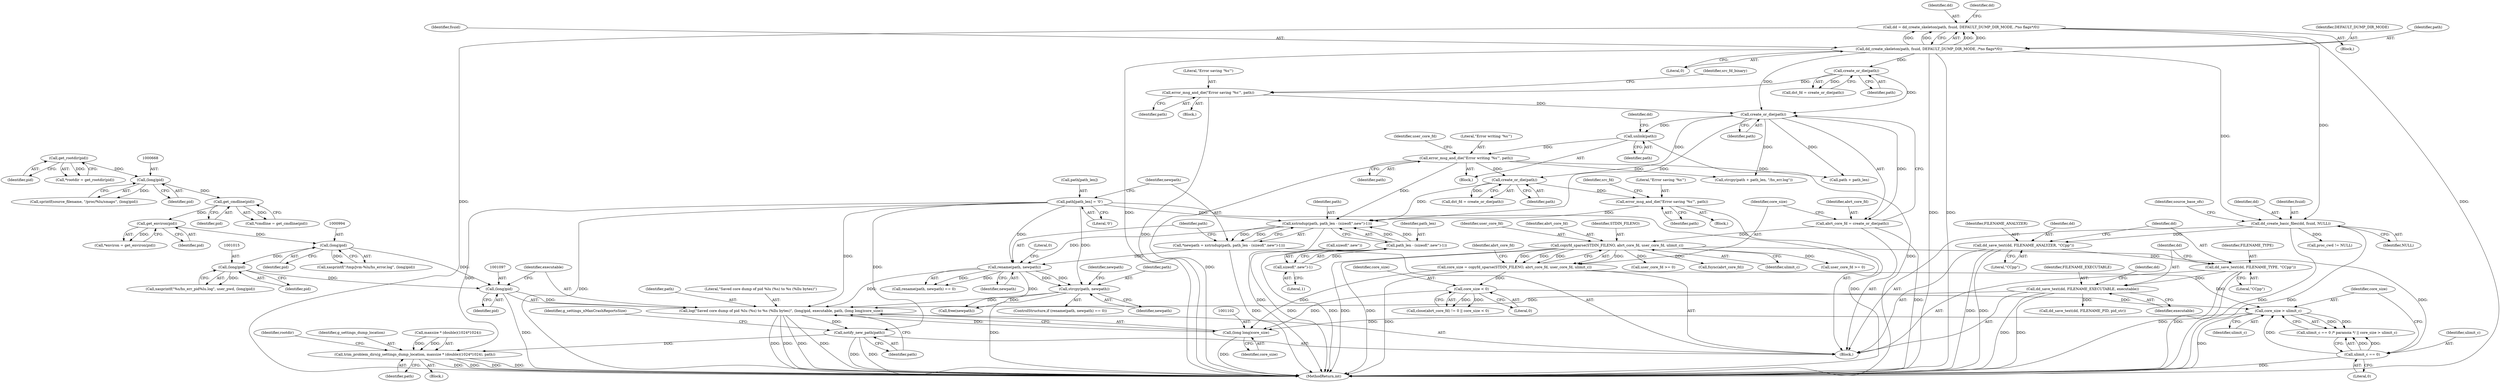 digraph "0_abrt_8939398b82006ba1fec4ed491339fc075f43fc7c_1@pointer" {
"1001094" [label="(Call,log(\"Saved core dump of pid %lu (%s) to %s (%llu bytes)\", (long)pid, executable, path, (long long)core_size))"];
"1001096" [label="(Call,(long)pid)"];
"1001014" [label="(Call,(long)pid)"];
"1000993" [label="(Call,(long)pid)"];
"1000848" [label="(Call,get_environ(pid))"];
"1000841" [label="(Call,get_cmdline(pid))"];
"1000667" [label="(Call,(long)pid)"];
"1000654" [label="(Call,get_rootdir(pid))"];
"1000791" [label="(Call,dd_save_text(dd, FILENAME_EXECUTABLE, executable))"];
"1000787" [label="(Call,dd_save_text(dd, FILENAME_TYPE, \"CCpp\"))"];
"1000783" [label="(Call,dd_save_text(dd, FILENAME_ANALYZER, \"CCpp\"))"];
"1000656" [label="(Call,dd_create_basic_files(dd, fsuid, NULL))"];
"1000641" [label="(Call,dd = dd_create_skeleton(path, fsuid, DEFAULT_DUMP_DIR_MODE, /*no flags*/0))"];
"1000643" [label="(Call,dd_create_skeleton(path, fsuid, DEFAULT_DUMP_DIR_MODE, /*no flags*/0))"];
"1001085" [label="(Call,rename(path, newpath))"];
"1001067" [label="(Call,path[path_len] = '\0')"];
"1001075" [label="(Call,xstrndup(path, path_len - (sizeof(\".new\")-1)))"];
"1000918" [label="(Call,create_or_die(path))"];
"1000884" [label="(Call,create_or_die(path))"];
"1000910" [label="(Call,error_msg_and_die(\"Error saving '%s'\", path))"];
"1001037" [label="(Call,create_or_die(path))"];
"1000956" [label="(Call,error_msg_and_die(\"Error writing '%s'\", path))"];
"1000943" [label="(Call,unlink(path))"];
"1001058" [label="(Call,error_msg_and_die(\"Error saving '%s'\", path))"];
"1001077" [label="(Call,path_len - (sizeof(\".new\")-1))"];
"1001079" [label="(Call,sizeof(\".new\")-1)"];
"1001073" [label="(Call,*newpath = xstrndup(path, path_len - (sizeof(\".new\")-1)))"];
"1001089" [label="(Call,strcpy(path, newpath))"];
"1001101" [label="(Call,(long long)core_size)"];
"1000978" [label="(Call,core_size > ulimit_c)"];
"1000939" [label="(Call,core_size < 0)"];
"1000921" [label="(Call,core_size = copyfd_sparse(STDIN_FILENO, abrt_core_fd, user_core_fd, ulimit_c))"];
"1000923" [label="(Call,copyfd_sparse(STDIN_FILENO, abrt_core_fd, user_core_fd, ulimit_c))"];
"1000916" [label="(Call,abrt_core_fd = create_or_die(path))"];
"1000975" [label="(Call,ulimit_c == 0)"];
"1001104" [label="(Call,notify_new_path(path))"];
"1001122" [label="(Call,trim_problem_dirs(g_settings_dump_location, maxsize * (double)(1024*1024), path))"];
"1001135" [label="(Call,proc_cwd != NULL)"];
"1000884" [label="(Call,create_or_die(path))"];
"1000948" [label="(Call,user_core_fd >= 0)"];
"1001092" [label="(Call,free(newpath))"];
"1001058" [label="(Call,error_msg_and_die(\"Error saving '%s'\", path))"];
"1000978" [label="(Call,core_size > ulimit_c)"];
"1000846" [label="(Call,*environ = get_environ(pid))"];
"1000980" [label="(Identifier,ulimit_c)"];
"1000842" [label="(Identifier,pid)"];
"1000641" [label="(Call,dd = dd_create_skeleton(path, fsuid, DEFAULT_DUMP_DIR_MODE, /*no flags*/0))"];
"1000658" [label="(Identifier,fsuid)"];
"1001228" [label="(MethodReturn,int)"];
"1001103" [label="(Identifier,core_size)"];
"1000650" [label="(Block,)"];
"1000995" [label="(Identifier,pid)"];
"1000150" [label="(Block,)"];
"1001098" [label="(Identifier,pid)"];
"1001071" [label="(Literal,'\0')"];
"1000882" [label="(Call,dst_fd = create_or_die(path))"];
"1001083" [label="(ControlStructure,if (rename(path, newpath) == 0))"];
"1000975" [label="(Call,ulimit_c == 0)"];
"1000795" [label="(Call,dd_save_text(dd, FILENAME_PID, pid_str))"];
"1000976" [label="(Identifier,ulimit_c)"];
"1001099" [label="(Identifier,executable)"];
"1000962" [label="(Identifier,user_core_fd)"];
"1000645" [label="(Identifier,fsuid)"];
"1000940" [label="(Identifier,core_size)"];
"1001091" [label="(Identifier,newpath)"];
"1001088" [label="(Literal,0)"];
"1000917" [label="(Identifier,abrt_core_fd)"];
"1001073" [label="(Call,*newpath = xstrndup(path, path_len - (sizeof(\".new\")-1)))"];
"1001087" [label="(Identifier,newpath)"];
"1001131" [label="(Identifier,path)"];
"1000922" [label="(Identifier,core_size)"];
"1000956" [label="(Call,error_msg_and_die(\"Error writing '%s'\", path))"];
"1001076" [label="(Identifier,path)"];
"1000931" [label="(Call,fsync(abrt_core_fd))"];
"1001055" [label="(Block,)"];
"1000642" [label="(Identifier,dd)"];
"1001078" [label="(Identifier,path_len)"];
"1000783" [label="(Call,dd_save_text(dd, FILENAME_ANALYZER, \"CCpp\"))"];
"1000656" [label="(Call,dd_create_basic_files(dd, fsuid, NULL))"];
"1001074" [label="(Identifier,newpath)"];
"1001059" [label="(Literal,\"Error saving '%s'\")"];
"1001096" [label="(Call,(long)pid)"];
"1000789" [label="(Identifier,FILENAME_TYPE)"];
"1001133" [label="(Identifier,rootdir)"];
"1000655" [label="(Identifier,pid)"];
"1001100" [label="(Identifier,path)"];
"1001077" [label="(Call,path_len - (sizeof(\".new\")-1))"];
"1000649" [label="(Identifier,dd)"];
"1000961" [label="(Call,user_core_fd >= 0)"];
"1001011" [label="(Call,xasprintf(\"%s/hs_err_pid%lu.log\", user_pwd, (long)pid))"];
"1001067" [label="(Call,path[path_len] = '\0')"];
"1000914" [label="(Identifier,src_fd_binary)"];
"1000918" [label="(Call,create_or_die(path))"];
"1000926" [label="(Identifier,user_core_fd)"];
"1000667" [label="(Call,(long)pid)"];
"1000652" [label="(Call,*rootdir = get_rootdir(pid))"];
"1000646" [label="(Identifier,DEFAULT_DUMP_DIR_MODE)"];
"1001090" [label="(Identifier,path)"];
"1000934" [label="(Call,close(abrt_core_fd) != 0 || core_size < 0)"];
"1001038" [label="(Identifier,path)"];
"1000941" [label="(Literal,0)"];
"1000659" [label="(Identifier,NULL)"];
"1000839" [label="(Call,*cmdline = get_cmdline(pid))"];
"1000787" [label="(Call,dd_save_text(dd, FILENAME_TYPE, \"CCpp\"))"];
"1000664" [label="(Call,sprintf(source_filename, \"/proc/%lu/smaps\", (long)pid))"];
"1001089" [label="(Call,strcpy(path, newpath))"];
"1000921" [label="(Call,core_size = copyfd_sparse(STDIN_FILENO, abrt_core_fd, user_core_fd, ulimit_c))"];
"1001062" [label="(Identifier,src_fd)"];
"1001094" [label="(Call,log(\"Saved core dump of pid %lu (%s) to %s (%llu bytes)\", (long)pid, executable, path, (long long)core_size))"];
"1000669" [label="(Identifier,pid)"];
"1000939" [label="(Call,core_size < 0)"];
"1001108" [label="(Identifier,g_settings_nMaxCrashReportsSize)"];
"1001084" [label="(Call,rename(path, newpath) == 0)"];
"1001122" [label="(Call,trim_problem_dirs(g_settings_dump_location, maxsize * (double)(1024*1024), path))"];
"1000979" [label="(Identifier,core_size)"];
"1000957" [label="(Literal,\"Error writing '%s'\")"];
"1001082" [label="(Literal,1)"];
"1000786" [label="(Literal,\"CCpp\")"];
"1001079" [label="(Call,sizeof(\".new\")-1)"];
"1001085" [label="(Call,rename(path, newpath))"];
"1001080" [label="(Call,sizeof(\".new\"))"];
"1000943" [label="(Call,unlink(path))"];
"1000925" [label="(Identifier,abrt_core_fd)"];
"1000791" [label="(Call,dd_save_text(dd, FILENAME_EXECUTABLE, executable))"];
"1000927" [label="(Identifier,ulimit_c)"];
"1001086" [label="(Identifier,path)"];
"1001093" [label="(Identifier,newpath)"];
"1000849" [label="(Identifier,pid)"];
"1000663" [label="(Identifier,source_base_ofs)"];
"1000958" [label="(Identifier,path)"];
"1000919" [label="(Identifier,path)"];
"1000793" [label="(Identifier,FILENAME_EXECUTABLE)"];
"1000944" [label="(Identifier,path)"];
"1001101" [label="(Call,(long long)core_size)"];
"1000654" [label="(Call,get_rootdir(pid))"];
"1000841" [label="(Call,get_cmdline(pid))"];
"1001105" [label="(Identifier,path)"];
"1001029" [label="(Call,strcpy(path + path_len, \"/hs_err.log\"))"];
"1000924" [label="(Identifier,STDIN_FILENO)"];
"1001110" [label="(Block,)"];
"1000911" [label="(Literal,\"Error saving '%s'\")"];
"1000991" [label="(Call,xasprintf(\"/tmp/jvm-%lu/hs_error.log\", (long)pid))"];
"1000916" [label="(Call,abrt_core_fd = create_or_die(path))"];
"1000657" [label="(Identifier,dd)"];
"1000977" [label="(Literal,0)"];
"1000932" [label="(Identifier,abrt_core_fd)"];
"1000790" [label="(Literal,\"CCpp\")"];
"1000784" [label="(Identifier,dd)"];
"1000647" [label="(Literal,0)"];
"1001037" [label="(Call,create_or_die(path))"];
"1001123" [label="(Identifier,g_settings_dump_location)"];
"1000796" [label="(Identifier,dd)"];
"1000644" [label="(Identifier,path)"];
"1001104" [label="(Call,notify_new_path(path))"];
"1001014" [label="(Call,(long)pid)"];
"1000885" [label="(Identifier,path)"];
"1000910" [label="(Call,error_msg_and_die(\"Error saving '%s'\", path))"];
"1000993" [label="(Call,(long)pid)"];
"1001030" [label="(Call,path + path_len)"];
"1000974" [label="(Call,ulimit_c == 0 /* paranoia */ || core_size > ulimit_c)"];
"1000912" [label="(Identifier,path)"];
"1000643" [label="(Call,dd_create_skeleton(path, fsuid, DEFAULT_DUMP_DIR_MODE, /*no flags*/0))"];
"1001068" [label="(Call,path[path_len])"];
"1000794" [label="(Identifier,executable)"];
"1001035" [label="(Call,dst_fd = create_or_die(path))"];
"1001095" [label="(Literal,\"Saved core dump of pid %lu (%s) to %s (%llu bytes)\")"];
"1000792" [label="(Identifier,dd)"];
"1000785" [label="(Identifier,FILENAME_ANALYZER)"];
"1001075" [label="(Call,xstrndup(path, path_len - (sizeof(\".new\")-1)))"];
"1000946" [label="(Identifier,dd)"];
"1000907" [label="(Block,)"];
"1001016" [label="(Identifier,pid)"];
"1000788" [label="(Identifier,dd)"];
"1001124" [label="(Call,maxsize * (double)(1024*1024))"];
"1000848" [label="(Call,get_environ(pid))"];
"1000923" [label="(Call,copyfd_sparse(STDIN_FILENO, abrt_core_fd, user_core_fd, ulimit_c))"];
"1000942" [label="(Block,)"];
"1001060" [label="(Identifier,path)"];
"1001094" -> "1000650"  [label="AST: "];
"1001094" -> "1001101"  [label="CFG: "];
"1001095" -> "1001094"  [label="AST: "];
"1001096" -> "1001094"  [label="AST: "];
"1001099" -> "1001094"  [label="AST: "];
"1001100" -> "1001094"  [label="AST: "];
"1001101" -> "1001094"  [label="AST: "];
"1001105" -> "1001094"  [label="CFG: "];
"1001094" -> "1001228"  [label="DDG: "];
"1001094" -> "1001228"  [label="DDG: "];
"1001094" -> "1001228"  [label="DDG: "];
"1001094" -> "1001228"  [label="DDG: "];
"1001096" -> "1001094"  [label="DDG: "];
"1000791" -> "1001094"  [label="DDG: "];
"1001085" -> "1001094"  [label="DDG: "];
"1001067" -> "1001094"  [label="DDG: "];
"1001089" -> "1001094"  [label="DDG: "];
"1001101" -> "1001094"  [label="DDG: "];
"1001094" -> "1001104"  [label="DDG: "];
"1001096" -> "1001098"  [label="CFG: "];
"1001097" -> "1001096"  [label="AST: "];
"1001098" -> "1001096"  [label="AST: "];
"1001099" -> "1001096"  [label="CFG: "];
"1001096" -> "1001228"  [label="DDG: "];
"1001014" -> "1001096"  [label="DDG: "];
"1000993" -> "1001096"  [label="DDG: "];
"1001014" -> "1001011"  [label="AST: "];
"1001014" -> "1001016"  [label="CFG: "];
"1001015" -> "1001014"  [label="AST: "];
"1001016" -> "1001014"  [label="AST: "];
"1001011" -> "1001014"  [label="CFG: "];
"1001014" -> "1001011"  [label="DDG: "];
"1000993" -> "1001014"  [label="DDG: "];
"1000993" -> "1000991"  [label="AST: "];
"1000993" -> "1000995"  [label="CFG: "];
"1000994" -> "1000993"  [label="AST: "];
"1000995" -> "1000993"  [label="AST: "];
"1000991" -> "1000993"  [label="CFG: "];
"1000993" -> "1000991"  [label="DDG: "];
"1000848" -> "1000993"  [label="DDG: "];
"1000848" -> "1000846"  [label="AST: "];
"1000848" -> "1000849"  [label="CFG: "];
"1000849" -> "1000848"  [label="AST: "];
"1000846" -> "1000848"  [label="CFG: "];
"1000848" -> "1000846"  [label="DDG: "];
"1000841" -> "1000848"  [label="DDG: "];
"1000841" -> "1000839"  [label="AST: "];
"1000841" -> "1000842"  [label="CFG: "];
"1000842" -> "1000841"  [label="AST: "];
"1000839" -> "1000841"  [label="CFG: "];
"1000841" -> "1000839"  [label="DDG: "];
"1000667" -> "1000841"  [label="DDG: "];
"1000667" -> "1000664"  [label="AST: "];
"1000667" -> "1000669"  [label="CFG: "];
"1000668" -> "1000667"  [label="AST: "];
"1000669" -> "1000667"  [label="AST: "];
"1000664" -> "1000667"  [label="CFG: "];
"1000667" -> "1000664"  [label="DDG: "];
"1000654" -> "1000667"  [label="DDG: "];
"1000654" -> "1000652"  [label="AST: "];
"1000654" -> "1000655"  [label="CFG: "];
"1000655" -> "1000654"  [label="AST: "];
"1000652" -> "1000654"  [label="CFG: "];
"1000654" -> "1000652"  [label="DDG: "];
"1000791" -> "1000650"  [label="AST: "];
"1000791" -> "1000794"  [label="CFG: "];
"1000792" -> "1000791"  [label="AST: "];
"1000793" -> "1000791"  [label="AST: "];
"1000794" -> "1000791"  [label="AST: "];
"1000796" -> "1000791"  [label="CFG: "];
"1000791" -> "1001228"  [label="DDG: "];
"1000791" -> "1001228"  [label="DDG: "];
"1000787" -> "1000791"  [label="DDG: "];
"1000791" -> "1000795"  [label="DDG: "];
"1000787" -> "1000650"  [label="AST: "];
"1000787" -> "1000790"  [label="CFG: "];
"1000788" -> "1000787"  [label="AST: "];
"1000789" -> "1000787"  [label="AST: "];
"1000790" -> "1000787"  [label="AST: "];
"1000792" -> "1000787"  [label="CFG: "];
"1000787" -> "1001228"  [label="DDG: "];
"1000787" -> "1001228"  [label="DDG: "];
"1000783" -> "1000787"  [label="DDG: "];
"1000783" -> "1000650"  [label="AST: "];
"1000783" -> "1000786"  [label="CFG: "];
"1000784" -> "1000783"  [label="AST: "];
"1000785" -> "1000783"  [label="AST: "];
"1000786" -> "1000783"  [label="AST: "];
"1000788" -> "1000783"  [label="CFG: "];
"1000783" -> "1001228"  [label="DDG: "];
"1000783" -> "1001228"  [label="DDG: "];
"1000656" -> "1000783"  [label="DDG: "];
"1000656" -> "1000650"  [label="AST: "];
"1000656" -> "1000659"  [label="CFG: "];
"1000657" -> "1000656"  [label="AST: "];
"1000658" -> "1000656"  [label="AST: "];
"1000659" -> "1000656"  [label="AST: "];
"1000663" -> "1000656"  [label="CFG: "];
"1000656" -> "1001228"  [label="DDG: "];
"1000656" -> "1001228"  [label="DDG: "];
"1000641" -> "1000656"  [label="DDG: "];
"1000643" -> "1000656"  [label="DDG: "];
"1000656" -> "1001135"  [label="DDG: "];
"1000641" -> "1000150"  [label="AST: "];
"1000641" -> "1000643"  [label="CFG: "];
"1000642" -> "1000641"  [label="AST: "];
"1000643" -> "1000641"  [label="AST: "];
"1000649" -> "1000641"  [label="CFG: "];
"1000641" -> "1001228"  [label="DDG: "];
"1000641" -> "1001228"  [label="DDG: "];
"1000643" -> "1000641"  [label="DDG: "];
"1000643" -> "1000641"  [label="DDG: "];
"1000643" -> "1000641"  [label="DDG: "];
"1000643" -> "1000641"  [label="DDG: "];
"1000643" -> "1000647"  [label="CFG: "];
"1000644" -> "1000643"  [label="AST: "];
"1000645" -> "1000643"  [label="AST: "];
"1000646" -> "1000643"  [label="AST: "];
"1000647" -> "1000643"  [label="AST: "];
"1000643" -> "1001228"  [label="DDG: "];
"1000643" -> "1001228"  [label="DDG: "];
"1000643" -> "1001228"  [label="DDG: "];
"1000643" -> "1000884"  [label="DDG: "];
"1000643" -> "1000918"  [label="DDG: "];
"1001085" -> "1001084"  [label="AST: "];
"1001085" -> "1001087"  [label="CFG: "];
"1001086" -> "1001085"  [label="AST: "];
"1001087" -> "1001085"  [label="AST: "];
"1001088" -> "1001085"  [label="CFG: "];
"1001085" -> "1001084"  [label="DDG: "];
"1001085" -> "1001084"  [label="DDG: "];
"1001067" -> "1001085"  [label="DDG: "];
"1001075" -> "1001085"  [label="DDG: "];
"1001073" -> "1001085"  [label="DDG: "];
"1001085" -> "1001089"  [label="DDG: "];
"1001085" -> "1001089"  [label="DDG: "];
"1001085" -> "1001092"  [label="DDG: "];
"1001067" -> "1000650"  [label="AST: "];
"1001067" -> "1001071"  [label="CFG: "];
"1001068" -> "1001067"  [label="AST: "];
"1001071" -> "1001067"  [label="AST: "];
"1001074" -> "1001067"  [label="CFG: "];
"1001067" -> "1001228"  [label="DDG: "];
"1001067" -> "1001075"  [label="DDG: "];
"1001067" -> "1001089"  [label="DDG: "];
"1001067" -> "1001104"  [label="DDG: "];
"1001067" -> "1001122"  [label="DDG: "];
"1001075" -> "1001073"  [label="AST: "];
"1001075" -> "1001077"  [label="CFG: "];
"1001076" -> "1001075"  [label="AST: "];
"1001077" -> "1001075"  [label="AST: "];
"1001073" -> "1001075"  [label="CFG: "];
"1001075" -> "1001228"  [label="DDG: "];
"1001075" -> "1001073"  [label="DDG: "];
"1001075" -> "1001073"  [label="DDG: "];
"1000918" -> "1001075"  [label="DDG: "];
"1001037" -> "1001075"  [label="DDG: "];
"1000956" -> "1001075"  [label="DDG: "];
"1001058" -> "1001075"  [label="DDG: "];
"1001077" -> "1001075"  [label="DDG: "];
"1001077" -> "1001075"  [label="DDG: "];
"1000918" -> "1000916"  [label="AST: "];
"1000918" -> "1000919"  [label="CFG: "];
"1000919" -> "1000918"  [label="AST: "];
"1000916" -> "1000918"  [label="CFG: "];
"1000918" -> "1000916"  [label="DDG: "];
"1000884" -> "1000918"  [label="DDG: "];
"1000910" -> "1000918"  [label="DDG: "];
"1000918" -> "1000943"  [label="DDG: "];
"1000918" -> "1001029"  [label="DDG: "];
"1000918" -> "1001030"  [label="DDG: "];
"1000918" -> "1001037"  [label="DDG: "];
"1000884" -> "1000882"  [label="AST: "];
"1000884" -> "1000885"  [label="CFG: "];
"1000885" -> "1000884"  [label="AST: "];
"1000882" -> "1000884"  [label="CFG: "];
"1000884" -> "1000882"  [label="DDG: "];
"1000884" -> "1000910"  [label="DDG: "];
"1000910" -> "1000907"  [label="AST: "];
"1000910" -> "1000912"  [label="CFG: "];
"1000911" -> "1000910"  [label="AST: "];
"1000912" -> "1000910"  [label="AST: "];
"1000914" -> "1000910"  [label="CFG: "];
"1000910" -> "1001228"  [label="DDG: "];
"1001037" -> "1001035"  [label="AST: "];
"1001037" -> "1001038"  [label="CFG: "];
"1001038" -> "1001037"  [label="AST: "];
"1001035" -> "1001037"  [label="CFG: "];
"1001037" -> "1001035"  [label="DDG: "];
"1000956" -> "1001037"  [label="DDG: "];
"1001037" -> "1001058"  [label="DDG: "];
"1000956" -> "1000942"  [label="AST: "];
"1000956" -> "1000958"  [label="CFG: "];
"1000957" -> "1000956"  [label="AST: "];
"1000958" -> "1000956"  [label="AST: "];
"1000962" -> "1000956"  [label="CFG: "];
"1000956" -> "1001228"  [label="DDG: "];
"1000943" -> "1000956"  [label="DDG: "];
"1000956" -> "1001029"  [label="DDG: "];
"1000956" -> "1001030"  [label="DDG: "];
"1000943" -> "1000942"  [label="AST: "];
"1000943" -> "1000944"  [label="CFG: "];
"1000944" -> "1000943"  [label="AST: "];
"1000946" -> "1000943"  [label="CFG: "];
"1000943" -> "1001228"  [label="DDG: "];
"1001058" -> "1001055"  [label="AST: "];
"1001058" -> "1001060"  [label="CFG: "];
"1001059" -> "1001058"  [label="AST: "];
"1001060" -> "1001058"  [label="AST: "];
"1001062" -> "1001058"  [label="CFG: "];
"1001058" -> "1001228"  [label="DDG: "];
"1001077" -> "1001079"  [label="CFG: "];
"1001078" -> "1001077"  [label="AST: "];
"1001079" -> "1001077"  [label="AST: "];
"1001077" -> "1001228"  [label="DDG: "];
"1001077" -> "1001228"  [label="DDG: "];
"1001079" -> "1001077"  [label="DDG: "];
"1001079" -> "1001082"  [label="CFG: "];
"1001080" -> "1001079"  [label="AST: "];
"1001082" -> "1001079"  [label="AST: "];
"1001073" -> "1000650"  [label="AST: "];
"1001074" -> "1001073"  [label="AST: "];
"1001086" -> "1001073"  [label="CFG: "];
"1001073" -> "1001228"  [label="DDG: "];
"1001089" -> "1001083"  [label="AST: "];
"1001089" -> "1001091"  [label="CFG: "];
"1001090" -> "1001089"  [label="AST: "];
"1001091" -> "1001089"  [label="AST: "];
"1001093" -> "1001089"  [label="CFG: "];
"1001089" -> "1001228"  [label="DDG: "];
"1001089" -> "1001092"  [label="DDG: "];
"1001101" -> "1001103"  [label="CFG: "];
"1001102" -> "1001101"  [label="AST: "];
"1001103" -> "1001101"  [label="AST: "];
"1001101" -> "1001228"  [label="DDG: "];
"1000978" -> "1001101"  [label="DDG: "];
"1000939" -> "1001101"  [label="DDG: "];
"1000921" -> "1001101"  [label="DDG: "];
"1000978" -> "1000974"  [label="AST: "];
"1000978" -> "1000980"  [label="CFG: "];
"1000979" -> "1000978"  [label="AST: "];
"1000980" -> "1000978"  [label="AST: "];
"1000974" -> "1000978"  [label="CFG: "];
"1000978" -> "1001228"  [label="DDG: "];
"1000978" -> "1000974"  [label="DDG: "];
"1000978" -> "1000974"  [label="DDG: "];
"1000939" -> "1000978"  [label="DDG: "];
"1000921" -> "1000978"  [label="DDG: "];
"1000975" -> "1000978"  [label="DDG: "];
"1000939" -> "1000934"  [label="AST: "];
"1000939" -> "1000941"  [label="CFG: "];
"1000940" -> "1000939"  [label="AST: "];
"1000941" -> "1000939"  [label="AST: "];
"1000934" -> "1000939"  [label="CFG: "];
"1000939" -> "1000934"  [label="DDG: "];
"1000939" -> "1000934"  [label="DDG: "];
"1000921" -> "1000939"  [label="DDG: "];
"1000921" -> "1000650"  [label="AST: "];
"1000921" -> "1000923"  [label="CFG: "];
"1000922" -> "1000921"  [label="AST: "];
"1000923" -> "1000921"  [label="AST: "];
"1000932" -> "1000921"  [label="CFG: "];
"1000921" -> "1001228"  [label="DDG: "];
"1000923" -> "1000921"  [label="DDG: "];
"1000923" -> "1000921"  [label="DDG: "];
"1000923" -> "1000921"  [label="DDG: "];
"1000923" -> "1000921"  [label="DDG: "];
"1000923" -> "1000927"  [label="CFG: "];
"1000924" -> "1000923"  [label="AST: "];
"1000925" -> "1000923"  [label="AST: "];
"1000926" -> "1000923"  [label="AST: "];
"1000927" -> "1000923"  [label="AST: "];
"1000923" -> "1001228"  [label="DDG: "];
"1000923" -> "1001228"  [label="DDG: "];
"1000916" -> "1000923"  [label="DDG: "];
"1000923" -> "1000931"  [label="DDG: "];
"1000923" -> "1000948"  [label="DDG: "];
"1000923" -> "1000961"  [label="DDG: "];
"1000923" -> "1000975"  [label="DDG: "];
"1000916" -> "1000650"  [label="AST: "];
"1000917" -> "1000916"  [label="AST: "];
"1000922" -> "1000916"  [label="CFG: "];
"1000916" -> "1001228"  [label="DDG: "];
"1000975" -> "1000974"  [label="AST: "];
"1000975" -> "1000977"  [label="CFG: "];
"1000976" -> "1000975"  [label="AST: "];
"1000977" -> "1000975"  [label="AST: "];
"1000979" -> "1000975"  [label="CFG: "];
"1000974" -> "1000975"  [label="CFG: "];
"1000975" -> "1001228"  [label="DDG: "];
"1000975" -> "1000974"  [label="DDG: "];
"1000975" -> "1000974"  [label="DDG: "];
"1001104" -> "1000650"  [label="AST: "];
"1001104" -> "1001105"  [label="CFG: "];
"1001105" -> "1001104"  [label="AST: "];
"1001108" -> "1001104"  [label="CFG: "];
"1001104" -> "1001228"  [label="DDG: "];
"1001104" -> "1001228"  [label="DDG: "];
"1001104" -> "1001122"  [label="DDG: "];
"1001122" -> "1001110"  [label="AST: "];
"1001122" -> "1001131"  [label="CFG: "];
"1001123" -> "1001122"  [label="AST: "];
"1001124" -> "1001122"  [label="AST: "];
"1001131" -> "1001122"  [label="AST: "];
"1001133" -> "1001122"  [label="CFG: "];
"1001122" -> "1001228"  [label="DDG: "];
"1001122" -> "1001228"  [label="DDG: "];
"1001122" -> "1001228"  [label="DDG: "];
"1001122" -> "1001228"  [label="DDG: "];
"1001124" -> "1001122"  [label="DDG: "];
"1001124" -> "1001122"  [label="DDG: "];
}
